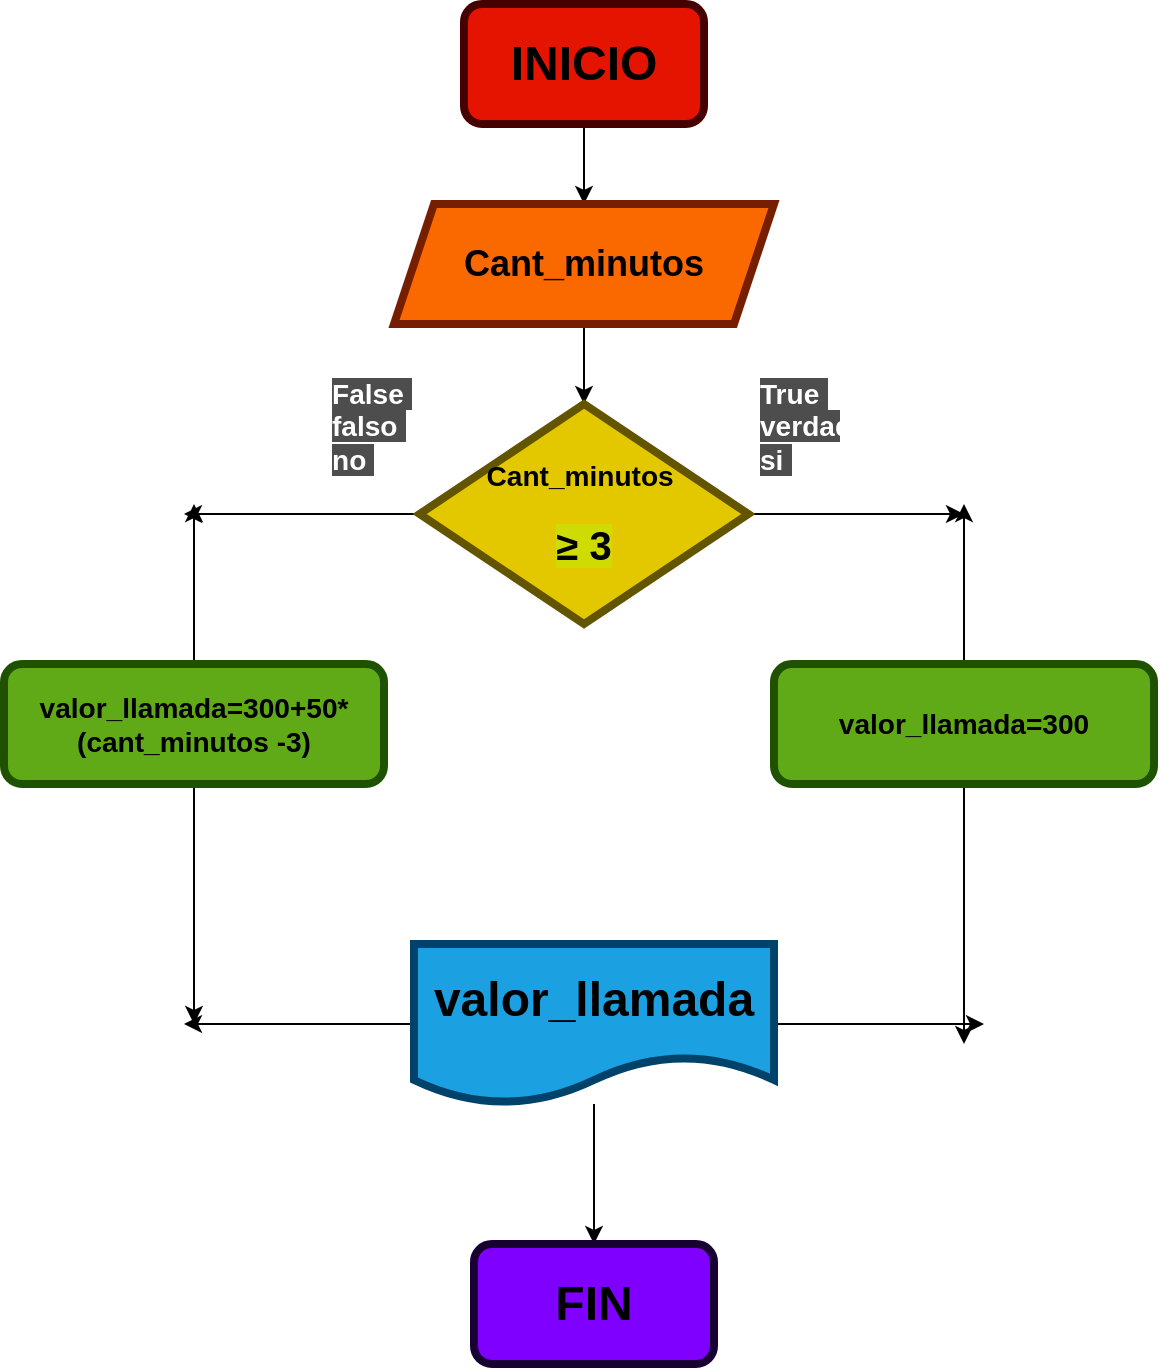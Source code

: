 <mxfile>
    <diagram id="gbBLnyhcDT-Ysne0Q3e3" name="Página-1">
        <mxGraphModel dx="1355" dy="457" grid="1" gridSize="10" guides="1" tooltips="1" connect="1" arrows="1" fold="1" page="1" pageScale="1" pageWidth="827" pageHeight="1169" math="0" shadow="0">
            <root>
                <mxCell id="0"/>
                <mxCell id="1" parent="0"/>
                <mxCell id="5" style="edgeStyle=none;html=1;fontColor=#000000;" edge="1" parent="1" source="2" target="3">
                    <mxGeometry relative="1" as="geometry"/>
                </mxCell>
                <mxCell id="2" value="&lt;h1&gt;&lt;font color=&quot;#000000&quot;&gt;INICIO&lt;/font&gt;&lt;/h1&gt;" style="rounded=1;whiteSpace=wrap;html=1;fillColor=#e51400;fontColor=#ffffff;strokeColor=#470000;strokeWidth=4;" vertex="1" parent="1">
                    <mxGeometry x="230" y="10" width="120" height="60" as="geometry"/>
                </mxCell>
                <mxCell id="6" style="edgeStyle=none;html=1;entryX=0.5;entryY=0;entryDx=0;entryDy=0;fontColor=#000000;" edge="1" parent="1" source="3" target="4">
                    <mxGeometry relative="1" as="geometry"/>
                </mxCell>
                <mxCell id="3" value="&lt;h2&gt;Cant_minutos&lt;/h2&gt;" style="shape=parallelogram;perimeter=parallelogramPerimeter;whiteSpace=wrap;html=1;fixedSize=1;strokeColor=#751F00;strokeWidth=4;fontColor=#000000;fillColor=#fa6800;" vertex="1" parent="1">
                    <mxGeometry x="195" y="110" width="190" height="60" as="geometry"/>
                </mxCell>
                <mxCell id="9" style="edgeStyle=none;html=1;fontColor=#000000;" edge="1" parent="1" source="4">
                    <mxGeometry relative="1" as="geometry">
                        <mxPoint x="90" y="265" as="targetPoint"/>
                    </mxGeometry>
                </mxCell>
                <mxCell id="11" style="edgeStyle=none;html=1;fontColor=#000000;" edge="1" parent="1" source="4">
                    <mxGeometry relative="1" as="geometry">
                        <mxPoint x="480" y="265" as="targetPoint"/>
                    </mxGeometry>
                </mxCell>
                <mxCell id="4" value="&lt;h3&gt;Cant_minutos&amp;nbsp;&lt;/h3&gt;&lt;h3&gt;&lt;span style=&quot;font-family: &amp;quot;Google Sans&amp;quot;, Arial, sans-serif; font-size: 20px; text-align: left; background-color: rgb(206, 220, 4);&quot;&gt;≥ 3&lt;/span&gt;&lt;/h3&gt;" style="rhombus;whiteSpace=wrap;html=1;strokeColor=#635400;strokeWidth=4;fontColor=#000000;fillColor=#e3c800;" vertex="1" parent="1">
                    <mxGeometry x="207.82" y="210" width="164.37" height="110" as="geometry"/>
                </mxCell>
                <mxCell id="10" style="edgeStyle=none;html=1;fontColor=#000000;" edge="1" parent="1" source="7">
                    <mxGeometry relative="1" as="geometry">
                        <mxPoint x="95" y="260" as="targetPoint"/>
                    </mxGeometry>
                </mxCell>
                <mxCell id="17" style="edgeStyle=none;html=1;fontColor=#000000;" edge="1" parent="1" source="7">
                    <mxGeometry relative="1" as="geometry">
                        <mxPoint x="95" y="520" as="targetPoint"/>
                    </mxGeometry>
                </mxCell>
                <mxCell id="7" value="&lt;h3&gt;&lt;font style=&quot;&quot; color=&quot;#000000&quot;&gt;valor_llamada=300+50*(cant_minutos -3)&lt;/font&gt;&lt;/h3&gt;" style="rounded=1;whiteSpace=wrap;html=1;labelBackgroundColor=none;strokeColor=#1F5200;strokeWidth=4;fontColor=#ffffff;fillColor=#60a917;" vertex="1" parent="1">
                    <mxGeometry y="340" width="190" height="60" as="geometry"/>
                </mxCell>
                <mxCell id="12" style="edgeStyle=none;html=1;fontColor=#000000;" edge="1" parent="1" source="8">
                    <mxGeometry relative="1" as="geometry">
                        <mxPoint x="480" y="260" as="targetPoint"/>
                    </mxGeometry>
                </mxCell>
                <mxCell id="19" style="edgeStyle=none;html=1;fontColor=#000000;" edge="1" parent="1" source="8">
                    <mxGeometry relative="1" as="geometry">
                        <mxPoint x="480" y="530" as="targetPoint"/>
                    </mxGeometry>
                </mxCell>
                <mxCell id="8" value="&lt;h3&gt;&lt;font color=&quot;#000000&quot;&gt;valor_llamada=300&lt;/font&gt;&lt;/h3&gt;" style="rounded=1;whiteSpace=wrap;html=1;labelBackgroundColor=none;strokeColor=#1F5200;strokeWidth=4;fontColor=#ffffff;fillColor=#60a917;" vertex="1" parent="1">
                    <mxGeometry x="385" y="340" width="190" height="60" as="geometry"/>
                </mxCell>
                <mxCell id="16" style="edgeStyle=none;html=1;entryX=0.5;entryY=0;entryDx=0;entryDy=0;fontColor=#000000;" edge="1" parent="1" source="13" target="14">
                    <mxGeometry relative="1" as="geometry"/>
                </mxCell>
                <mxCell id="18" style="edgeStyle=none;html=1;fontColor=#000000;" edge="1" parent="1" source="13">
                    <mxGeometry relative="1" as="geometry">
                        <mxPoint x="90" y="520" as="targetPoint"/>
                    </mxGeometry>
                </mxCell>
                <mxCell id="20" style="edgeStyle=none;html=1;fontColor=#000000;" edge="1" parent="1" source="13">
                    <mxGeometry relative="1" as="geometry">
                        <mxPoint x="490" y="520" as="targetPoint"/>
                    </mxGeometry>
                </mxCell>
                <mxCell id="13" value="&lt;h1&gt;&lt;font color=&quot;#000000&quot;&gt;valor_llamada&lt;/font&gt;&lt;/h1&gt;" style="shape=document;whiteSpace=wrap;html=1;boundedLbl=1;labelBackgroundColor=none;strokeColor=#004269;strokeWidth=4;fontColor=#ffffff;fillColor=#1ba1e2;" vertex="1" parent="1">
                    <mxGeometry x="205" y="480" width="180" height="80" as="geometry"/>
                </mxCell>
                <mxCell id="14" value="&lt;h1&gt;&lt;span style=&quot;&quot;&gt;FIN&lt;/span&gt;&lt;/h1&gt;" style="rounded=1;whiteSpace=wrap;html=1;labelBackgroundColor=none;strokeColor=#190033;strokeWidth=4;fontColor=#000000;fillColor=#7F00FF;" vertex="1" parent="1">
                    <mxGeometry x="235" y="630" width="120" height="60" as="geometry"/>
                </mxCell>
                <mxCell id="21" value="&lt;h3&gt;&lt;span style=&quot;background-color: rgb(77, 77, 77);&quot;&gt;False&amp;nbsp; falso&amp;nbsp; no&amp;nbsp;&lt;/span&gt;&lt;/h3&gt;" style="text;strokeColor=none;fillColor=none;align=left;verticalAlign=middle;spacingLeft=4;spacingRight=4;overflow=hidden;points=[[0,0.5],[1,0.5]];portConstraint=eastwest;rotatable=0;whiteSpace=wrap;html=1;rounded=1;labelBackgroundColor=none;strokeWidth=4;fontColor=#FFFFFF;" vertex="1" parent="1">
                    <mxGeometry x="157.82" y="180" width="50" height="80" as="geometry"/>
                </mxCell>
                <mxCell id="22" value="&lt;h3&gt;&lt;span style=&quot;background-color: rgb(77, 77, 77);&quot;&gt;True&amp;nbsp; verdadero&amp;nbsp; si&amp;nbsp;&lt;/span&gt;&lt;/h3&gt;" style="text;strokeColor=none;fillColor=none;align=left;verticalAlign=middle;spacingLeft=4;spacingRight=4;overflow=hidden;points=[[0,0.5],[1,0.5]];portConstraint=eastwest;rotatable=0;whiteSpace=wrap;html=1;rounded=1;labelBackgroundColor=none;strokeWidth=4;fontColor=#FFFFFF;" vertex="1" parent="1">
                    <mxGeometry x="372.19" y="180" width="50" height="80" as="geometry"/>
                </mxCell>
            </root>
        </mxGraphModel>
    </diagram>
</mxfile>